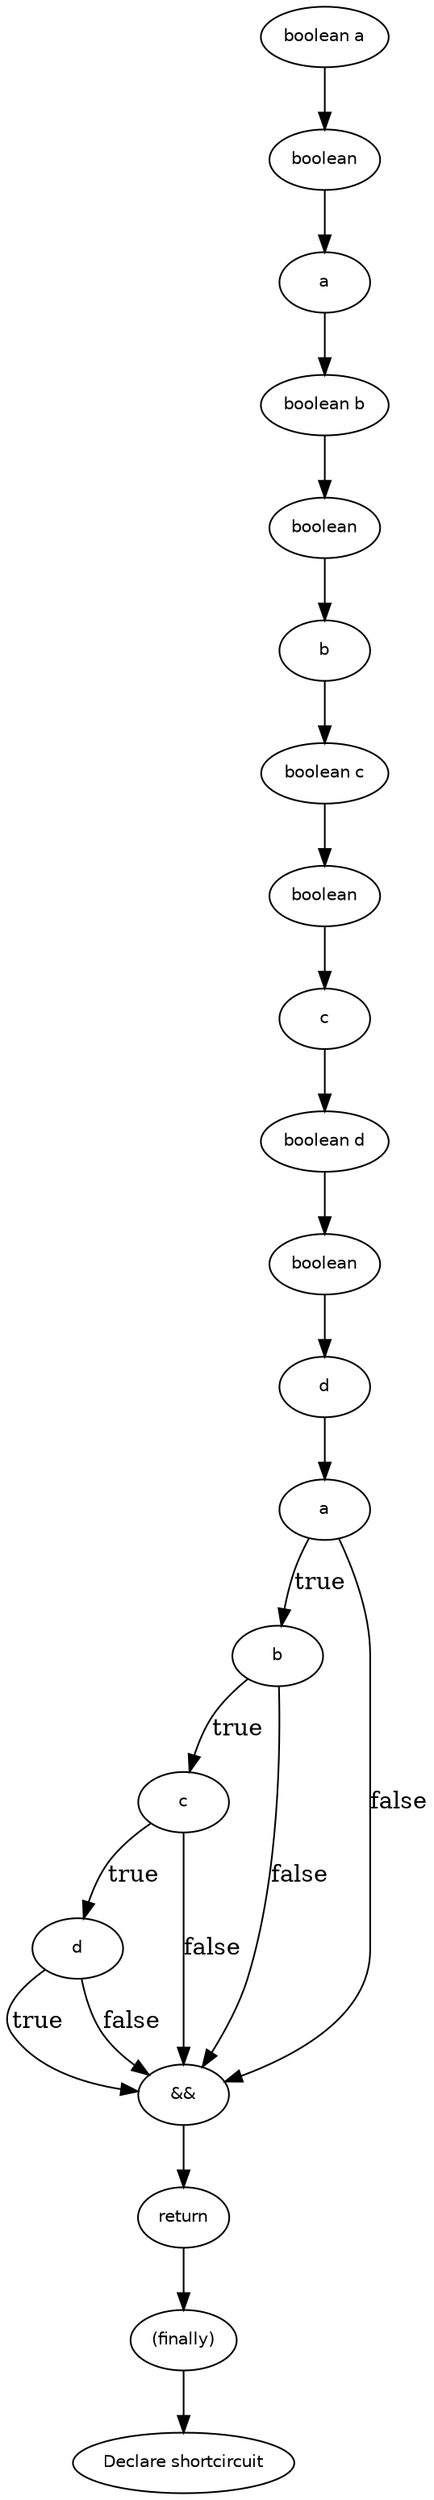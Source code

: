 digraph shortcircuit {
  19 [
    label = d,
    fontname = Helvetica,
    fontsize = 10
  ];
  18 [
    label = c,
    fontname = Helvetica,
    fontsize = 10
  ];
  17 [
    label = b,
    fontname = Helvetica,
    fontsize = 10
  ];
  16 [
    label = a,
    fontname = Helvetica,
    fontsize = 10
  ];
  15 [
    label = "&&",
    fontname = Helvetica,
    fontsize = 10
  ];
  14 [
    label = return,
    fontname = Helvetica,
    fontsize = 10
  ];
  13 [
    label = d,
    fontname = Helvetica,
    fontsize = 10
  ];
  12 [
    label = boolean,
    fontname = Helvetica,
    fontsize = 10
  ];
  11 [
    label = "boolean d",
    fontname = Helvetica,
    fontsize = 10
  ];
  10 [
    label = c,
    fontname = Helvetica,
    fontsize = 10
  ];
  9 [
    label = boolean,
    fontname = Helvetica,
    fontsize = 10
  ];
  8 [
    label = "boolean c",
    fontname = Helvetica,
    fontsize = 10
  ];
  7 [
    label = b,
    fontname = Helvetica,
    fontsize = 10
  ];
  6 [
    label = boolean,
    fontname = Helvetica,
    fontsize = 10
  ];
  5 [
    label = "boolean b",
    fontname = Helvetica,
    fontsize = 10
  ];
  4 [
    label = a,
    fontname = Helvetica,
    fontsize = 10
  ];
  3 [
    label = boolean,
    fontname = Helvetica,
    fontsize = 10
  ];
  2 [
    label = "boolean a",
    fontname = Helvetica,
    fontsize = 10
  ];
  1 [
    label = "(finally)",
    fontname = Helvetica,
    fontsize = 10
  ];
  0 [
    label = "Declare shortcircuit",
    fontname = Helvetica,
    fontsize = 10
  ];
  7 -> 8 [
    label = ""
  ];
  19 -> 15 [
    label = true
  ];
  6 -> 7 [
    label = ""
  ];
  14 -> 1 [
    label = ""
  ];
  15 -> 14 [
    label = ""
  ];
  12 -> 13 [
    label = ""
  ];
  16 -> 15 [
    label = false
  ];
  11 -> 12 [
    label = ""
  ];
  10 -> 11 [
    label = ""
  ];
  3 -> 4 [
    label = ""
  ];
  2 -> 3 [
    label = ""
  ];
  18 -> 19 [
    label = true
  ];
  16 -> 17 [
    label = true
  ];
  1 -> 0 [
    label = ""
  ];
  5 -> 6 [
    label = ""
  ];
  13 -> 16 [
    label = ""
  ];
  17 -> 18 [
    label = true
  ];
  17 -> 15 [
    label = false
  ];
  4 -> 5 [
    label = ""
  ];
  18 -> 15 [
    label = false
  ];
  9 -> 10 [
    label = ""
  ];
  19 -> 15 [
    label = false
  ];
  8 -> 9 [
    label = ""
  ];
}
